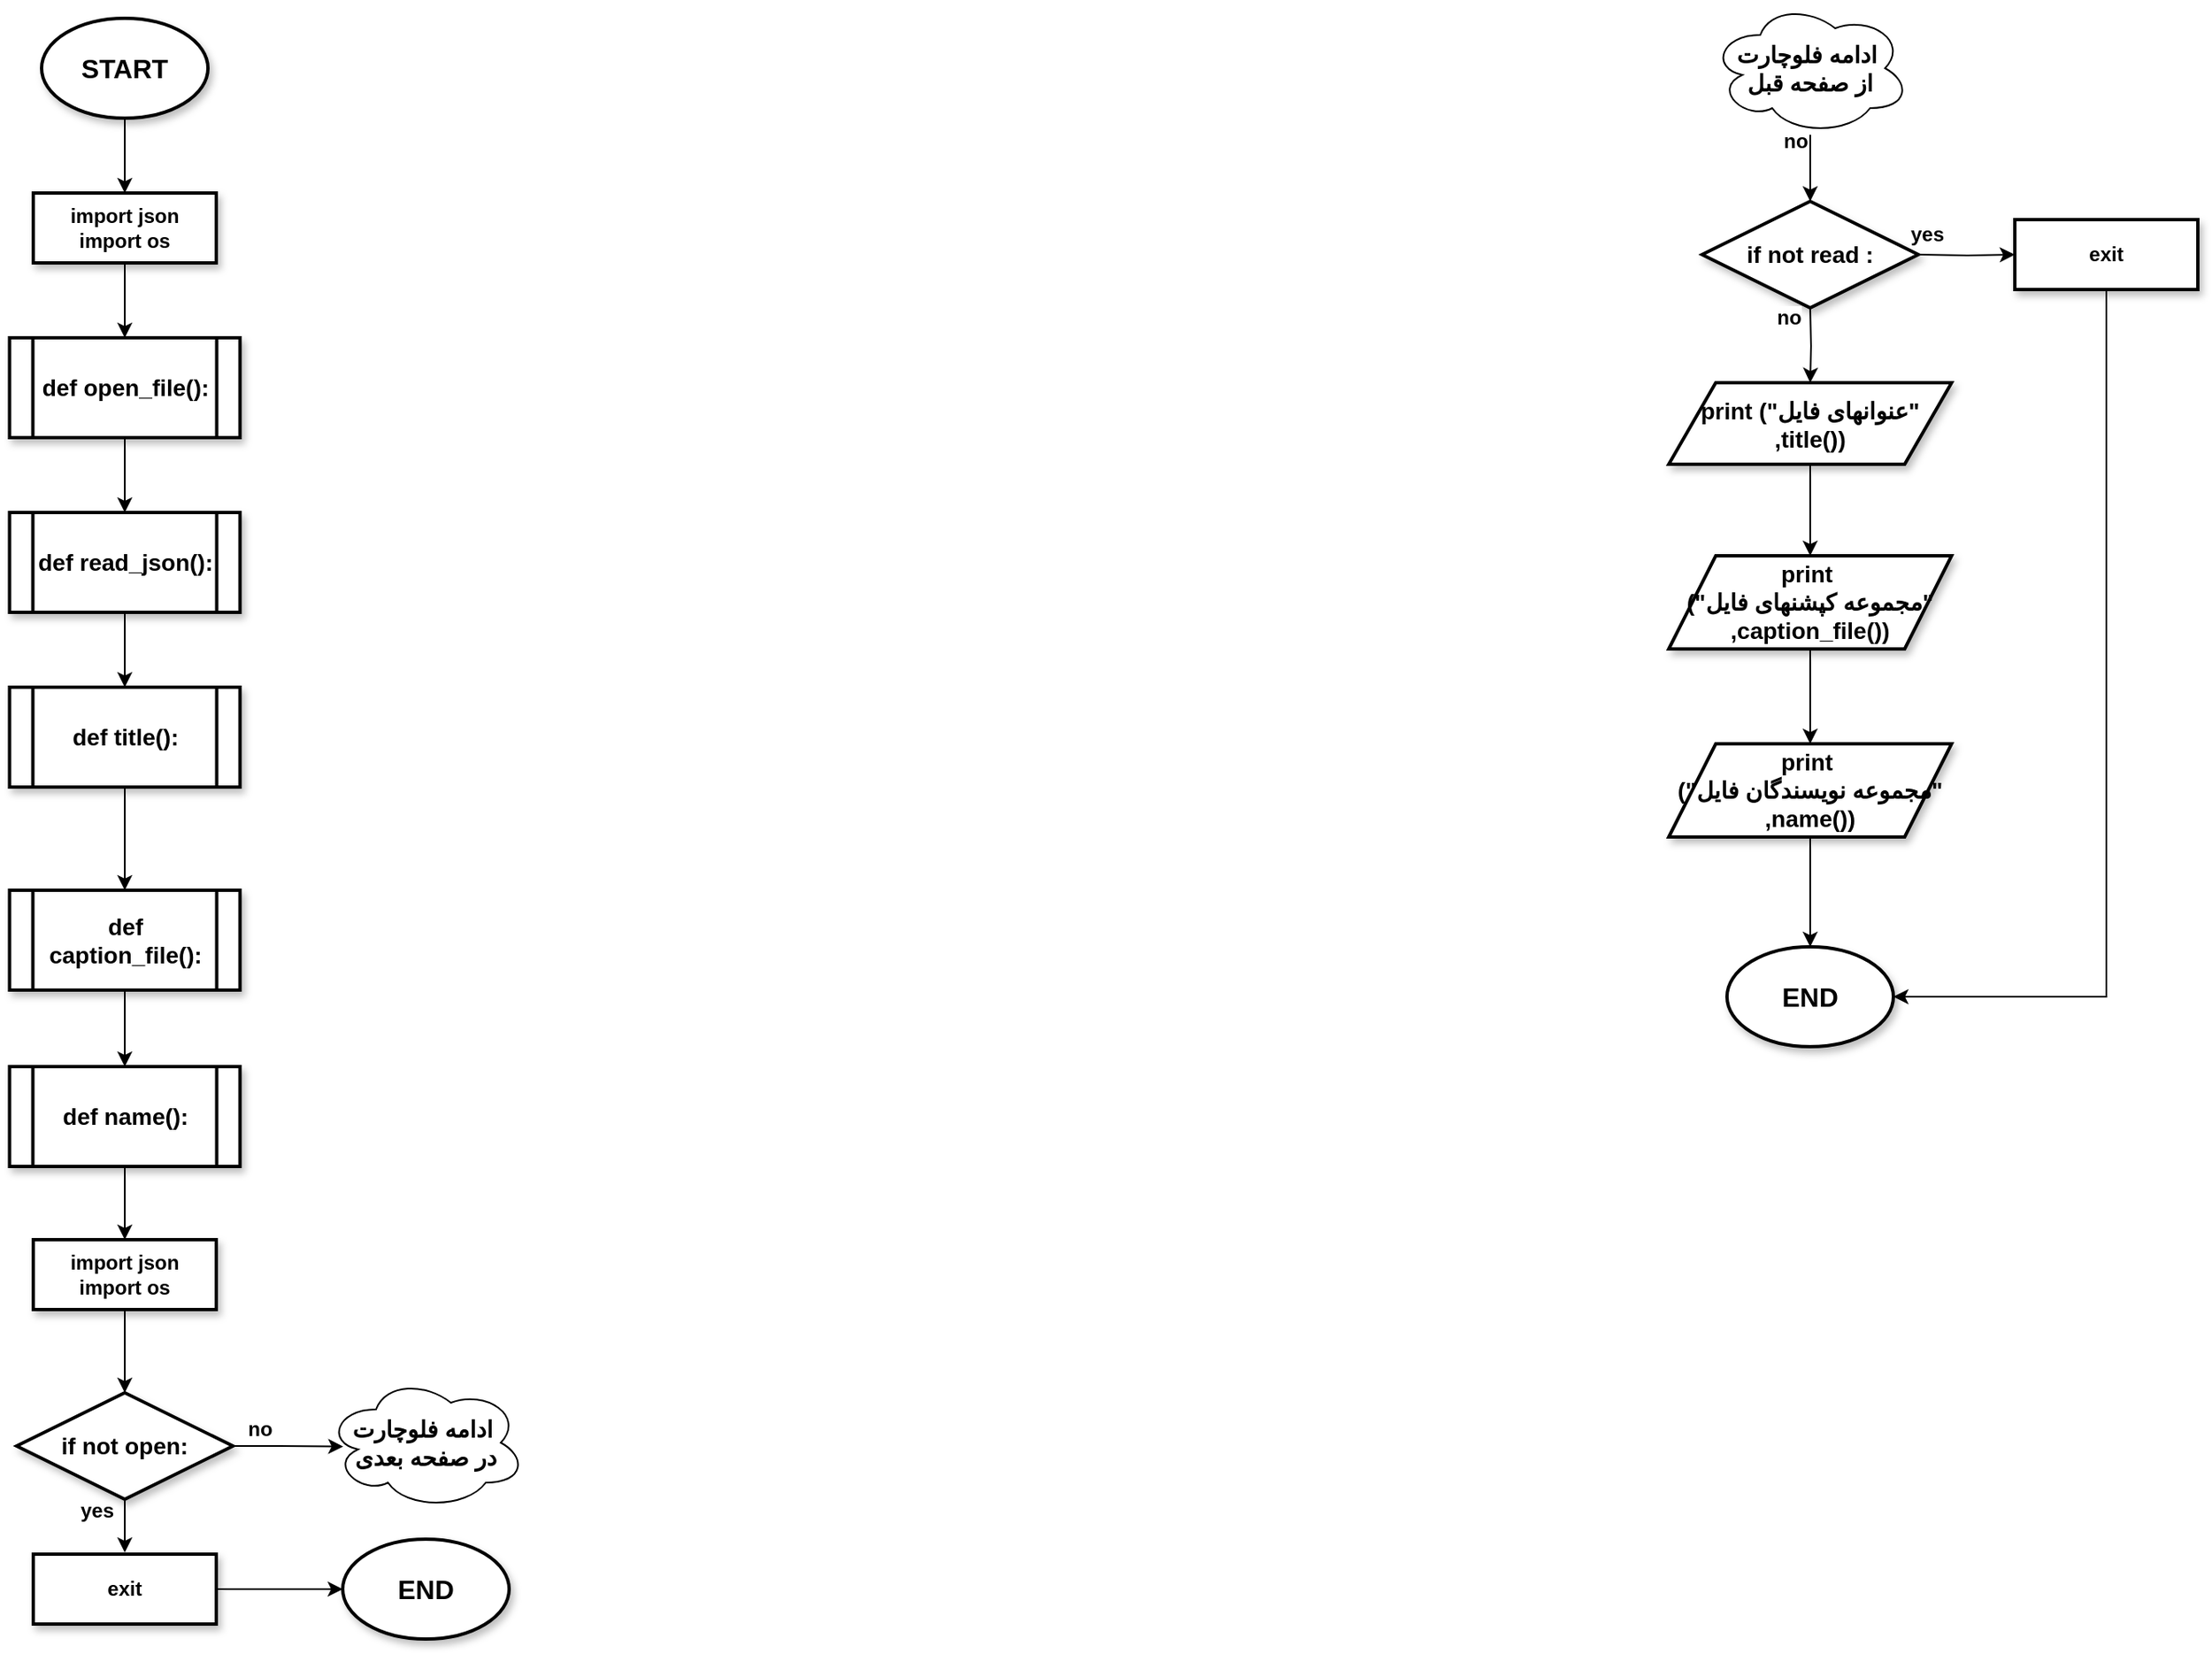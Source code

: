 <mxfile version="27.0.5">
  <diagram name="Page-1" id="M1aTCseipY9RHXckLLh5">
    <mxGraphModel dx="1351" dy="956" grid="0" gridSize="10" guides="1" tooltips="1" connect="1" arrows="1" fold="1" page="1" pageScale="1" pageWidth="850" pageHeight="1100" background="none" math="0" shadow="0">
      <root>
        <mxCell id="0" />
        <mxCell id="1" parent="0" />
        <mxCell id="LqUghKGCnasKdJAZxhgk-24" style="edgeStyle=orthogonalEdgeStyle;rounded=0;orthogonalLoop=1;jettySize=auto;html=1;exitX=0.5;exitY=1;exitDx=0;exitDy=0;exitPerimeter=0;entryX=0.5;entryY=0;entryDx=0;entryDy=0;" parent="1" source="LqUghKGCnasKdJAZxhgk-1" target="LqUghKGCnasKdJAZxhgk-16" edge="1">
          <mxGeometry relative="1" as="geometry" />
        </mxCell>
        <mxCell id="LqUghKGCnasKdJAZxhgk-1" value="&lt;b style=&quot;&quot;&gt;&lt;font style=&quot;font-size: 16px;&quot;&gt;START&lt;/font&gt;&lt;/b&gt;" style="strokeWidth=2;html=1;shape=mxgraph.flowchart.start_1;whiteSpace=wrap;shadow=1;strokeColor=default;align=center;verticalAlign=middle;fontFamily=Helvetica;fontSize=12;fontColor=default;fillColor=default;" parent="1" vertex="1">
          <mxGeometry x="216" y="58" width="100" height="60" as="geometry" />
        </mxCell>
        <mxCell id="LqUghKGCnasKdJAZxhgk-26" style="edgeStyle=orthogonalEdgeStyle;rounded=0;orthogonalLoop=1;jettySize=auto;html=1;exitX=0.5;exitY=1;exitDx=0;exitDy=0;entryX=0.5;entryY=0;entryDx=0;entryDy=0;" parent="1" source="LqUghKGCnasKdJAZxhgk-15" target="LqUghKGCnasKdJAZxhgk-17" edge="1">
          <mxGeometry relative="1" as="geometry" />
        </mxCell>
        <mxCell id="LqUghKGCnasKdJAZxhgk-15" value="&lt;font style=&quot;font-size: 14px;&quot;&gt;&lt;b&gt;def open_file():&lt;/b&gt;&lt;/font&gt;" style="shape=process;whiteSpace=wrap;html=1;backgroundOutline=1;strokeWidth=2;shadow=1;" parent="1" vertex="1">
          <mxGeometry x="196.75" y="250" width="138.5" height="60" as="geometry" />
        </mxCell>
        <mxCell id="LqUghKGCnasKdJAZxhgk-25" style="edgeStyle=orthogonalEdgeStyle;rounded=0;orthogonalLoop=1;jettySize=auto;html=1;exitX=0.5;exitY=1;exitDx=0;exitDy=0;entryX=0.5;entryY=0;entryDx=0;entryDy=0;" parent="1" source="LqUghKGCnasKdJAZxhgk-16" target="LqUghKGCnasKdJAZxhgk-15" edge="1">
          <mxGeometry relative="1" as="geometry" />
        </mxCell>
        <mxCell id="LqUghKGCnasKdJAZxhgk-16" value="&lt;b&gt;import json&lt;/b&gt;&lt;div&gt;&lt;b&gt;import os&lt;/b&gt;&lt;/div&gt;" style="rounded=0;whiteSpace=wrap;html=1;strokeWidth=2;shadow=1;" parent="1" vertex="1">
          <mxGeometry x="211" y="163" width="110" height="42" as="geometry" />
        </mxCell>
        <mxCell id="LqUghKGCnasKdJAZxhgk-27" style="edgeStyle=orthogonalEdgeStyle;rounded=0;orthogonalLoop=1;jettySize=auto;html=1;exitX=0.5;exitY=1;exitDx=0;exitDy=0;entryX=0.5;entryY=0;entryDx=0;entryDy=0;" parent="1" source="LqUghKGCnasKdJAZxhgk-17" target="LqUghKGCnasKdJAZxhgk-18" edge="1">
          <mxGeometry relative="1" as="geometry" />
        </mxCell>
        <mxCell id="LqUghKGCnasKdJAZxhgk-17" value="&lt;font style=&quot;font-size: 14px;&quot;&gt;&lt;b&gt;def read_json():&lt;/b&gt;&lt;/font&gt;" style="shape=process;whiteSpace=wrap;html=1;backgroundOutline=1;strokeWidth=2;shadow=1;" parent="1" vertex="1">
          <mxGeometry x="196.75" y="355" width="138.5" height="60" as="geometry" />
        </mxCell>
        <mxCell id="LqUghKGCnasKdJAZxhgk-28" style="edgeStyle=orthogonalEdgeStyle;rounded=0;orthogonalLoop=1;jettySize=auto;html=1;exitX=0.5;exitY=1;exitDx=0;exitDy=0;entryX=0.5;entryY=0;entryDx=0;entryDy=0;" parent="1" source="LqUghKGCnasKdJAZxhgk-18" target="LqUghKGCnasKdJAZxhgk-19" edge="1">
          <mxGeometry relative="1" as="geometry" />
        </mxCell>
        <mxCell id="LqUghKGCnasKdJAZxhgk-18" value="&lt;font style=&quot;font-size: 14px;&quot;&gt;&lt;b&gt;def title():&lt;/b&gt;&lt;/font&gt;" style="shape=process;whiteSpace=wrap;html=1;backgroundOutline=1;strokeWidth=2;shadow=1;" parent="1" vertex="1">
          <mxGeometry x="196.75" y="460" width="138.5" height="60" as="geometry" />
        </mxCell>
        <mxCell id="LqUghKGCnasKdJAZxhgk-29" style="edgeStyle=orthogonalEdgeStyle;rounded=0;orthogonalLoop=1;jettySize=auto;html=1;exitX=0.5;exitY=1;exitDx=0;exitDy=0;entryX=0.5;entryY=0;entryDx=0;entryDy=0;" parent="1" source="LqUghKGCnasKdJAZxhgk-19" target="LqUghKGCnasKdJAZxhgk-20" edge="1">
          <mxGeometry relative="1" as="geometry" />
        </mxCell>
        <mxCell id="LqUghKGCnasKdJAZxhgk-19" value="&lt;font style=&quot;font-size: 14px;&quot;&gt;&lt;b&gt;def caption_file():&lt;/b&gt;&lt;/font&gt;" style="shape=process;whiteSpace=wrap;html=1;backgroundOutline=1;strokeWidth=2;shadow=1;" parent="1" vertex="1">
          <mxGeometry x="196.75" y="582" width="138.5" height="60" as="geometry" />
        </mxCell>
        <mxCell id="LqUghKGCnasKdJAZxhgk-30" style="edgeStyle=orthogonalEdgeStyle;rounded=0;orthogonalLoop=1;jettySize=auto;html=1;exitX=0.5;exitY=1;exitDx=0;exitDy=0;entryX=0.5;entryY=0;entryDx=0;entryDy=0;" parent="1" source="LqUghKGCnasKdJAZxhgk-20" target="LqUghKGCnasKdJAZxhgk-22" edge="1">
          <mxGeometry relative="1" as="geometry" />
        </mxCell>
        <mxCell id="LqUghKGCnasKdJAZxhgk-20" value="&lt;font style=&quot;font-size: 14px;&quot;&gt;&lt;b&gt;def name():&lt;/b&gt;&lt;/font&gt;" style="shape=process;whiteSpace=wrap;html=1;backgroundOutline=1;strokeWidth=2;shadow=1;" parent="1" vertex="1">
          <mxGeometry x="196.75" y="688" width="138.5" height="60" as="geometry" />
        </mxCell>
        <mxCell id="LqUghKGCnasKdJAZxhgk-32" style="edgeStyle=orthogonalEdgeStyle;rounded=0;orthogonalLoop=1;jettySize=auto;html=1;exitX=0.5;exitY=1;exitDx=0;exitDy=0;entryX=0.5;entryY=0;entryDx=0;entryDy=0;" parent="1" source="LqUghKGCnasKdJAZxhgk-21" edge="1">
          <mxGeometry relative="1" as="geometry">
            <mxPoint x="266" y="980" as="targetPoint" />
          </mxGeometry>
        </mxCell>
        <mxCell id="LqUghKGCnasKdJAZxhgk-57" value="&lt;font style=&quot;font-size: 12px;&quot;&gt;&lt;b&gt;yes&lt;/b&gt;&lt;/font&gt;" style="edgeLabel;html=1;align=center;verticalAlign=middle;resizable=0;points=[];" parent="LqUghKGCnasKdJAZxhgk-32" vertex="1" connectable="0">
          <mxGeometry x="-0.293" y="1" relative="1" as="geometry">
            <mxPoint x="-18" y="-5" as="offset" />
          </mxGeometry>
        </mxCell>
        <mxCell id="LqUghKGCnasKdJAZxhgk-21" value="&lt;span style=&quot;font-size: 14px;&quot;&gt;&lt;b&gt;if not open:&lt;/b&gt;&lt;/span&gt;" style="rhombus;whiteSpace=wrap;html=1;strokeWidth=2;rounded=0;arcSize=12;shadow=1;" parent="1" vertex="1">
          <mxGeometry x="201" y="884" width="130" height="64" as="geometry" />
        </mxCell>
        <mxCell id="LqUghKGCnasKdJAZxhgk-31" style="edgeStyle=orthogonalEdgeStyle;rounded=0;orthogonalLoop=1;jettySize=auto;html=1;exitX=0.5;exitY=1;exitDx=0;exitDy=0;entryX=0.5;entryY=0;entryDx=0;entryDy=0;" parent="1" source="LqUghKGCnasKdJAZxhgk-22" target="LqUghKGCnasKdJAZxhgk-21" edge="1">
          <mxGeometry relative="1" as="geometry" />
        </mxCell>
        <mxCell id="LqUghKGCnasKdJAZxhgk-22" value="&lt;b&gt;import json&lt;/b&gt;&lt;div&gt;&lt;b&gt;import os&lt;/b&gt;&lt;/div&gt;" style="rounded=0;whiteSpace=wrap;html=1;strokeWidth=2;shadow=1;" parent="1" vertex="1">
          <mxGeometry x="211" y="792" width="110" height="42" as="geometry" />
        </mxCell>
        <mxCell id="LqUghKGCnasKdJAZxhgk-34" value="&lt;b&gt;exit&lt;/b&gt;" style="rounded=0;whiteSpace=wrap;html=1;strokeWidth=2;shadow=1;" parent="1" vertex="1">
          <mxGeometry x="211" y="981" width="110" height="42" as="geometry" />
        </mxCell>
        <mxCell id="LqUghKGCnasKdJAZxhgk-35" value="&lt;b style=&quot;&quot;&gt;&lt;font style=&quot;font-size: 16px;&quot;&gt;END&lt;/font&gt;&lt;/b&gt;" style="strokeWidth=2;html=1;shape=mxgraph.flowchart.start_1;whiteSpace=wrap;shadow=1;strokeColor=default;align=center;verticalAlign=middle;fontFamily=Helvetica;fontSize=12;fontColor=default;fillColor=default;" parent="1" vertex="1">
          <mxGeometry x="397" y="972" width="100" height="60" as="geometry" />
        </mxCell>
        <mxCell id="LqUghKGCnasKdJAZxhgk-36" style="edgeStyle=orthogonalEdgeStyle;rounded=0;orthogonalLoop=1;jettySize=auto;html=1;exitX=1;exitY=0.5;exitDx=0;exitDy=0;entryX=0;entryY=0.5;entryDx=0;entryDy=0;entryPerimeter=0;" parent="1" source="LqUghKGCnasKdJAZxhgk-34" target="LqUghKGCnasKdJAZxhgk-35" edge="1">
          <mxGeometry relative="1" as="geometry" />
        </mxCell>
        <mxCell id="LqUghKGCnasKdJAZxhgk-39" value="&lt;b style=&quot;font-size: 14px;&quot;&gt;ادامه فلوچارت&amp;nbsp;&lt;/b&gt;&lt;div&gt;&lt;b style=&quot;font-size: 14px;&quot;&gt;در صفحه بعدی&lt;/b&gt;&lt;/div&gt;" style="ellipse;shape=cloud;whiteSpace=wrap;html=1;" parent="1" vertex="1">
          <mxGeometry x="387" y="874" width="120" height="80" as="geometry" />
        </mxCell>
        <mxCell id="LqUghKGCnasKdJAZxhgk-40" style="edgeStyle=orthogonalEdgeStyle;rounded=0;orthogonalLoop=1;jettySize=auto;html=1;exitX=1;exitY=0.5;exitDx=0;exitDy=0;entryX=0.086;entryY=0.529;entryDx=0;entryDy=0;entryPerimeter=0;" parent="1" source="LqUghKGCnasKdJAZxhgk-21" target="LqUghKGCnasKdJAZxhgk-39" edge="1">
          <mxGeometry relative="1" as="geometry" />
        </mxCell>
        <mxCell id="LqUghKGCnasKdJAZxhgk-59" value="&lt;font style=&quot;font-size: 12px;&quot;&gt;&lt;b&gt;no&lt;/b&gt;&lt;/font&gt;" style="edgeLabel;html=1;align=center;verticalAlign=middle;resizable=0;points=[];" parent="LqUghKGCnasKdJAZxhgk-40" vertex="1" connectable="0">
          <mxGeometry x="-0.193" y="2" relative="1" as="geometry">
            <mxPoint x="-11" y="-8" as="offset" />
          </mxGeometry>
        </mxCell>
        <mxCell id="LqUghKGCnasKdJAZxhgk-44" style="edgeStyle=orthogonalEdgeStyle;rounded=0;orthogonalLoop=1;jettySize=auto;html=1;entryX=0.5;entryY=0;entryDx=0;entryDy=0;" parent="1" source="LqUghKGCnasKdJAZxhgk-42" edge="1">
          <mxGeometry relative="1" as="geometry">
            <mxPoint x="1279" y="168" as="targetPoint" />
          </mxGeometry>
        </mxCell>
        <mxCell id="LqUghKGCnasKdJAZxhgk-42" value="&lt;b style=&quot;font-size: 14px;&quot;&gt;ادامه فلوچارت&amp;nbsp;&lt;/b&gt;&lt;div&gt;&lt;span style=&quot;font-size: 14px;&quot;&gt;&lt;b&gt;از صفحه قبل&lt;/b&gt;&lt;/span&gt;&lt;/div&gt;" style="ellipse;shape=cloud;whiteSpace=wrap;html=1;" parent="1" vertex="1">
          <mxGeometry x="1219" y="48" width="120" height="80" as="geometry" />
        </mxCell>
        <mxCell id="LqUghKGCnasKdJAZxhgk-49" style="edgeStyle=orthogonalEdgeStyle;rounded=0;orthogonalLoop=1;jettySize=auto;html=1;exitX=0.5;exitY=1;exitDx=0;exitDy=0;entryX=0.5;entryY=0;entryDx=0;entryDy=0;" parent="1" target="LqUghKGCnasKdJAZxhgk-45" edge="1">
          <mxGeometry relative="1" as="geometry">
            <mxPoint x="1279" y="232" as="sourcePoint" />
          </mxGeometry>
        </mxCell>
        <mxCell id="LqUghKGCnasKdJAZxhgk-55" style="edgeStyle=orthogonalEdgeStyle;rounded=0;orthogonalLoop=1;jettySize=auto;html=1;exitX=1;exitY=0.5;exitDx=0;exitDy=0;entryX=0;entryY=0.5;entryDx=0;entryDy=0;" parent="1" target="LqUghKGCnasKdJAZxhgk-54" edge="1">
          <mxGeometry relative="1" as="geometry">
            <mxPoint x="1344" y="200" as="sourcePoint" />
          </mxGeometry>
        </mxCell>
        <mxCell id="LqUghKGCnasKdJAZxhgk-50" style="edgeStyle=orthogonalEdgeStyle;rounded=0;orthogonalLoop=1;jettySize=auto;html=1;exitX=0.5;exitY=1;exitDx=0;exitDy=0;entryX=0.5;entryY=0;entryDx=0;entryDy=0;" parent="1" source="LqUghKGCnasKdJAZxhgk-45" edge="1">
          <mxGeometry relative="1" as="geometry">
            <mxPoint x="1279" y="381" as="targetPoint" />
          </mxGeometry>
        </mxCell>
        <mxCell id="LqUghKGCnasKdJAZxhgk-45" value="&lt;span style=&quot;font-size: 14px;&quot;&gt;&lt;b&gt;print (&quot;عنوانهای فایل&quot;&lt;/b&gt;&lt;/span&gt;&lt;div&gt;&lt;span style=&quot;font-size: 14px;&quot;&gt;&lt;b&gt;,title())&lt;/b&gt;&lt;/span&gt;&lt;/div&gt;" style="shape=parallelogram;html=1;strokeWidth=2;perimeter=parallelogramPerimeter;whiteSpace=wrap;rounded=0;arcSize=12;size=0.166;shadow=1;" parent="1" vertex="1">
          <mxGeometry x="1194" y="277" width="170" height="49" as="geometry" />
        </mxCell>
        <mxCell id="LqUghKGCnasKdJAZxhgk-48" value="&lt;b style=&quot;&quot;&gt;&lt;font style=&quot;font-size: 16px;&quot;&gt;END&lt;/font&gt;&lt;/b&gt;" style="strokeWidth=2;html=1;shape=mxgraph.flowchart.start_1;whiteSpace=wrap;shadow=1;strokeColor=default;align=center;verticalAlign=middle;fontFamily=Helvetica;fontSize=12;fontColor=default;fillColor=default;" parent="1" vertex="1">
          <mxGeometry x="1229" y="616" width="100" height="60" as="geometry" />
        </mxCell>
        <mxCell id="LqUghKGCnasKdJAZxhgk-54" value="&lt;b&gt;exit&lt;/b&gt;" style="rounded=0;whiteSpace=wrap;html=1;strokeWidth=2;shadow=1;" parent="1" vertex="1">
          <mxGeometry x="1402" y="179" width="110" height="42" as="geometry" />
        </mxCell>
        <mxCell id="LqUghKGCnasKdJAZxhgk-56" style="edgeStyle=orthogonalEdgeStyle;rounded=0;orthogonalLoop=1;jettySize=auto;html=1;exitX=0.5;exitY=1;exitDx=0;exitDy=0;entryX=1;entryY=0.5;entryDx=0;entryDy=0;entryPerimeter=0;" parent="1" source="LqUghKGCnasKdJAZxhgk-54" target="LqUghKGCnasKdJAZxhgk-48" edge="1">
          <mxGeometry relative="1" as="geometry" />
        </mxCell>
        <mxCell id="LqUghKGCnasKdJAZxhgk-60" value="&lt;span style=&quot;font-size: 14px;&quot;&gt;&lt;b&gt;if not read :&lt;/b&gt;&lt;/span&gt;" style="rhombus;whiteSpace=wrap;html=1;strokeWidth=2;rounded=0;arcSize=12;shadow=1;" parent="1" vertex="1">
          <mxGeometry x="1214" y="168" width="130" height="64" as="geometry" />
        </mxCell>
        <mxCell id="LqUghKGCnasKdJAZxhgk-61" value="&lt;font style=&quot;font-size: 12px;&quot;&gt;&lt;b&gt;yes&lt;/b&gt;&lt;/font&gt;" style="edgeLabel;html=1;align=center;verticalAlign=middle;resizable=0;points=[];" parent="1" vertex="1" connectable="0">
          <mxGeometry x="1460" y="87" as="geometry">
            <mxPoint x="-111" y="101" as="offset" />
          </mxGeometry>
        </mxCell>
        <mxCell id="LqUghKGCnasKdJAZxhgk-62" value="&lt;font style=&quot;font-size: 12px;&quot;&gt;&lt;b&gt;no&lt;/b&gt;&lt;/font&gt;" style="edgeLabel;html=1;align=center;verticalAlign=middle;resizable=0;points=[];" parent="1" vertex="1" connectable="0">
          <mxGeometry x="1000" y="136" as="geometry">
            <mxPoint x="266" y="102" as="offset" />
          </mxGeometry>
        </mxCell>
        <mxCell id="LqUghKGCnasKdJAZxhgk-63" value="&lt;font style=&quot;font-size: 12px;&quot;&gt;&lt;b&gt;no&lt;/b&gt;&lt;/font&gt;" style="edgeLabel;html=1;align=center;verticalAlign=middle;resizable=0;points=[];" parent="1" vertex="1" connectable="0">
          <mxGeometry x="1009" y="151" as="geometry">
            <mxPoint x="261" y="-19" as="offset" />
          </mxGeometry>
        </mxCell>
        <mxCell id="LqUghKGCnasKdJAZxhgk-66" style="edgeStyle=orthogonalEdgeStyle;rounded=0;orthogonalLoop=1;jettySize=auto;html=1;exitX=0.5;exitY=1;exitDx=0;exitDy=0;entryX=0.5;entryY=0;entryDx=0;entryDy=0;" parent="1" source="LqUghKGCnasKdJAZxhgk-64" target="LqUghKGCnasKdJAZxhgk-65" edge="1">
          <mxGeometry relative="1" as="geometry" />
        </mxCell>
        <mxCell id="LqUghKGCnasKdJAZxhgk-64" value="&lt;span style=&quot;font-size: 14px;&quot;&gt;&lt;b&gt;print&amp;nbsp;&lt;/b&gt;&lt;/span&gt;&lt;div&gt;&lt;span style=&quot;font-size: 14px;&quot;&gt;&lt;b&gt;(&quot;مجموعه کپشنهای فایل&quot;&lt;/b&gt;&lt;/span&gt;&lt;div&gt;&lt;span style=&quot;font-size: 14px;&quot;&gt;&lt;b&gt;,caption_file())&lt;/b&gt;&lt;/span&gt;&lt;/div&gt;&lt;/div&gt;" style="shape=parallelogram;html=1;strokeWidth=2;perimeter=parallelogramPerimeter;whiteSpace=wrap;rounded=0;arcSize=12;size=0.166;shadow=1;" parent="1" vertex="1">
          <mxGeometry x="1194" y="381" width="170" height="56" as="geometry" />
        </mxCell>
        <mxCell id="LqUghKGCnasKdJAZxhgk-65" value="&lt;span style=&quot;font-size: 14px;&quot;&gt;&lt;b&gt;print&amp;nbsp;&lt;/b&gt;&lt;/span&gt;&lt;div&gt;&lt;span style=&quot;font-size: 14px;&quot;&gt;&lt;b&gt;(&quot;مجموعه نویسندگان فایل&quot;&lt;/b&gt;&lt;/span&gt;&lt;div&gt;&lt;span style=&quot;font-size: 14px;&quot;&gt;&lt;b&gt;,name())&lt;/b&gt;&lt;/span&gt;&lt;/div&gt;&lt;/div&gt;" style="shape=parallelogram;html=1;strokeWidth=2;perimeter=parallelogramPerimeter;whiteSpace=wrap;rounded=0;arcSize=12;size=0.166;shadow=1;" parent="1" vertex="1">
          <mxGeometry x="1194" y="494" width="170" height="56" as="geometry" />
        </mxCell>
        <mxCell id="LqUghKGCnasKdJAZxhgk-67" style="edgeStyle=orthogonalEdgeStyle;rounded=0;orthogonalLoop=1;jettySize=auto;html=1;exitX=0.5;exitY=1;exitDx=0;exitDy=0;entryX=0.5;entryY=0;entryDx=0;entryDy=0;entryPerimeter=0;" parent="1" source="LqUghKGCnasKdJAZxhgk-65" target="LqUghKGCnasKdJAZxhgk-48" edge="1">
          <mxGeometry relative="1" as="geometry" />
        </mxCell>
      </root>
    </mxGraphModel>
  </diagram>
</mxfile>
